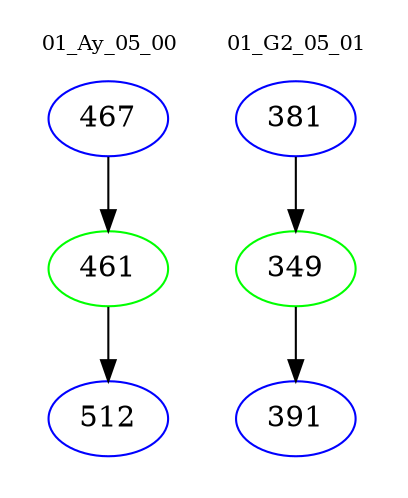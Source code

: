 digraph{
subgraph cluster_0 {
color = white
label = "01_Ay_05_00";
fontsize=10;
T0_467 [label="467", color="blue"]
T0_467 -> T0_461 [color="black"]
T0_461 [label="461", color="green"]
T0_461 -> T0_512 [color="black"]
T0_512 [label="512", color="blue"]
}
subgraph cluster_1 {
color = white
label = "01_G2_05_01";
fontsize=10;
T1_381 [label="381", color="blue"]
T1_381 -> T1_349 [color="black"]
T1_349 [label="349", color="green"]
T1_349 -> T1_391 [color="black"]
T1_391 [label="391", color="blue"]
}
}

